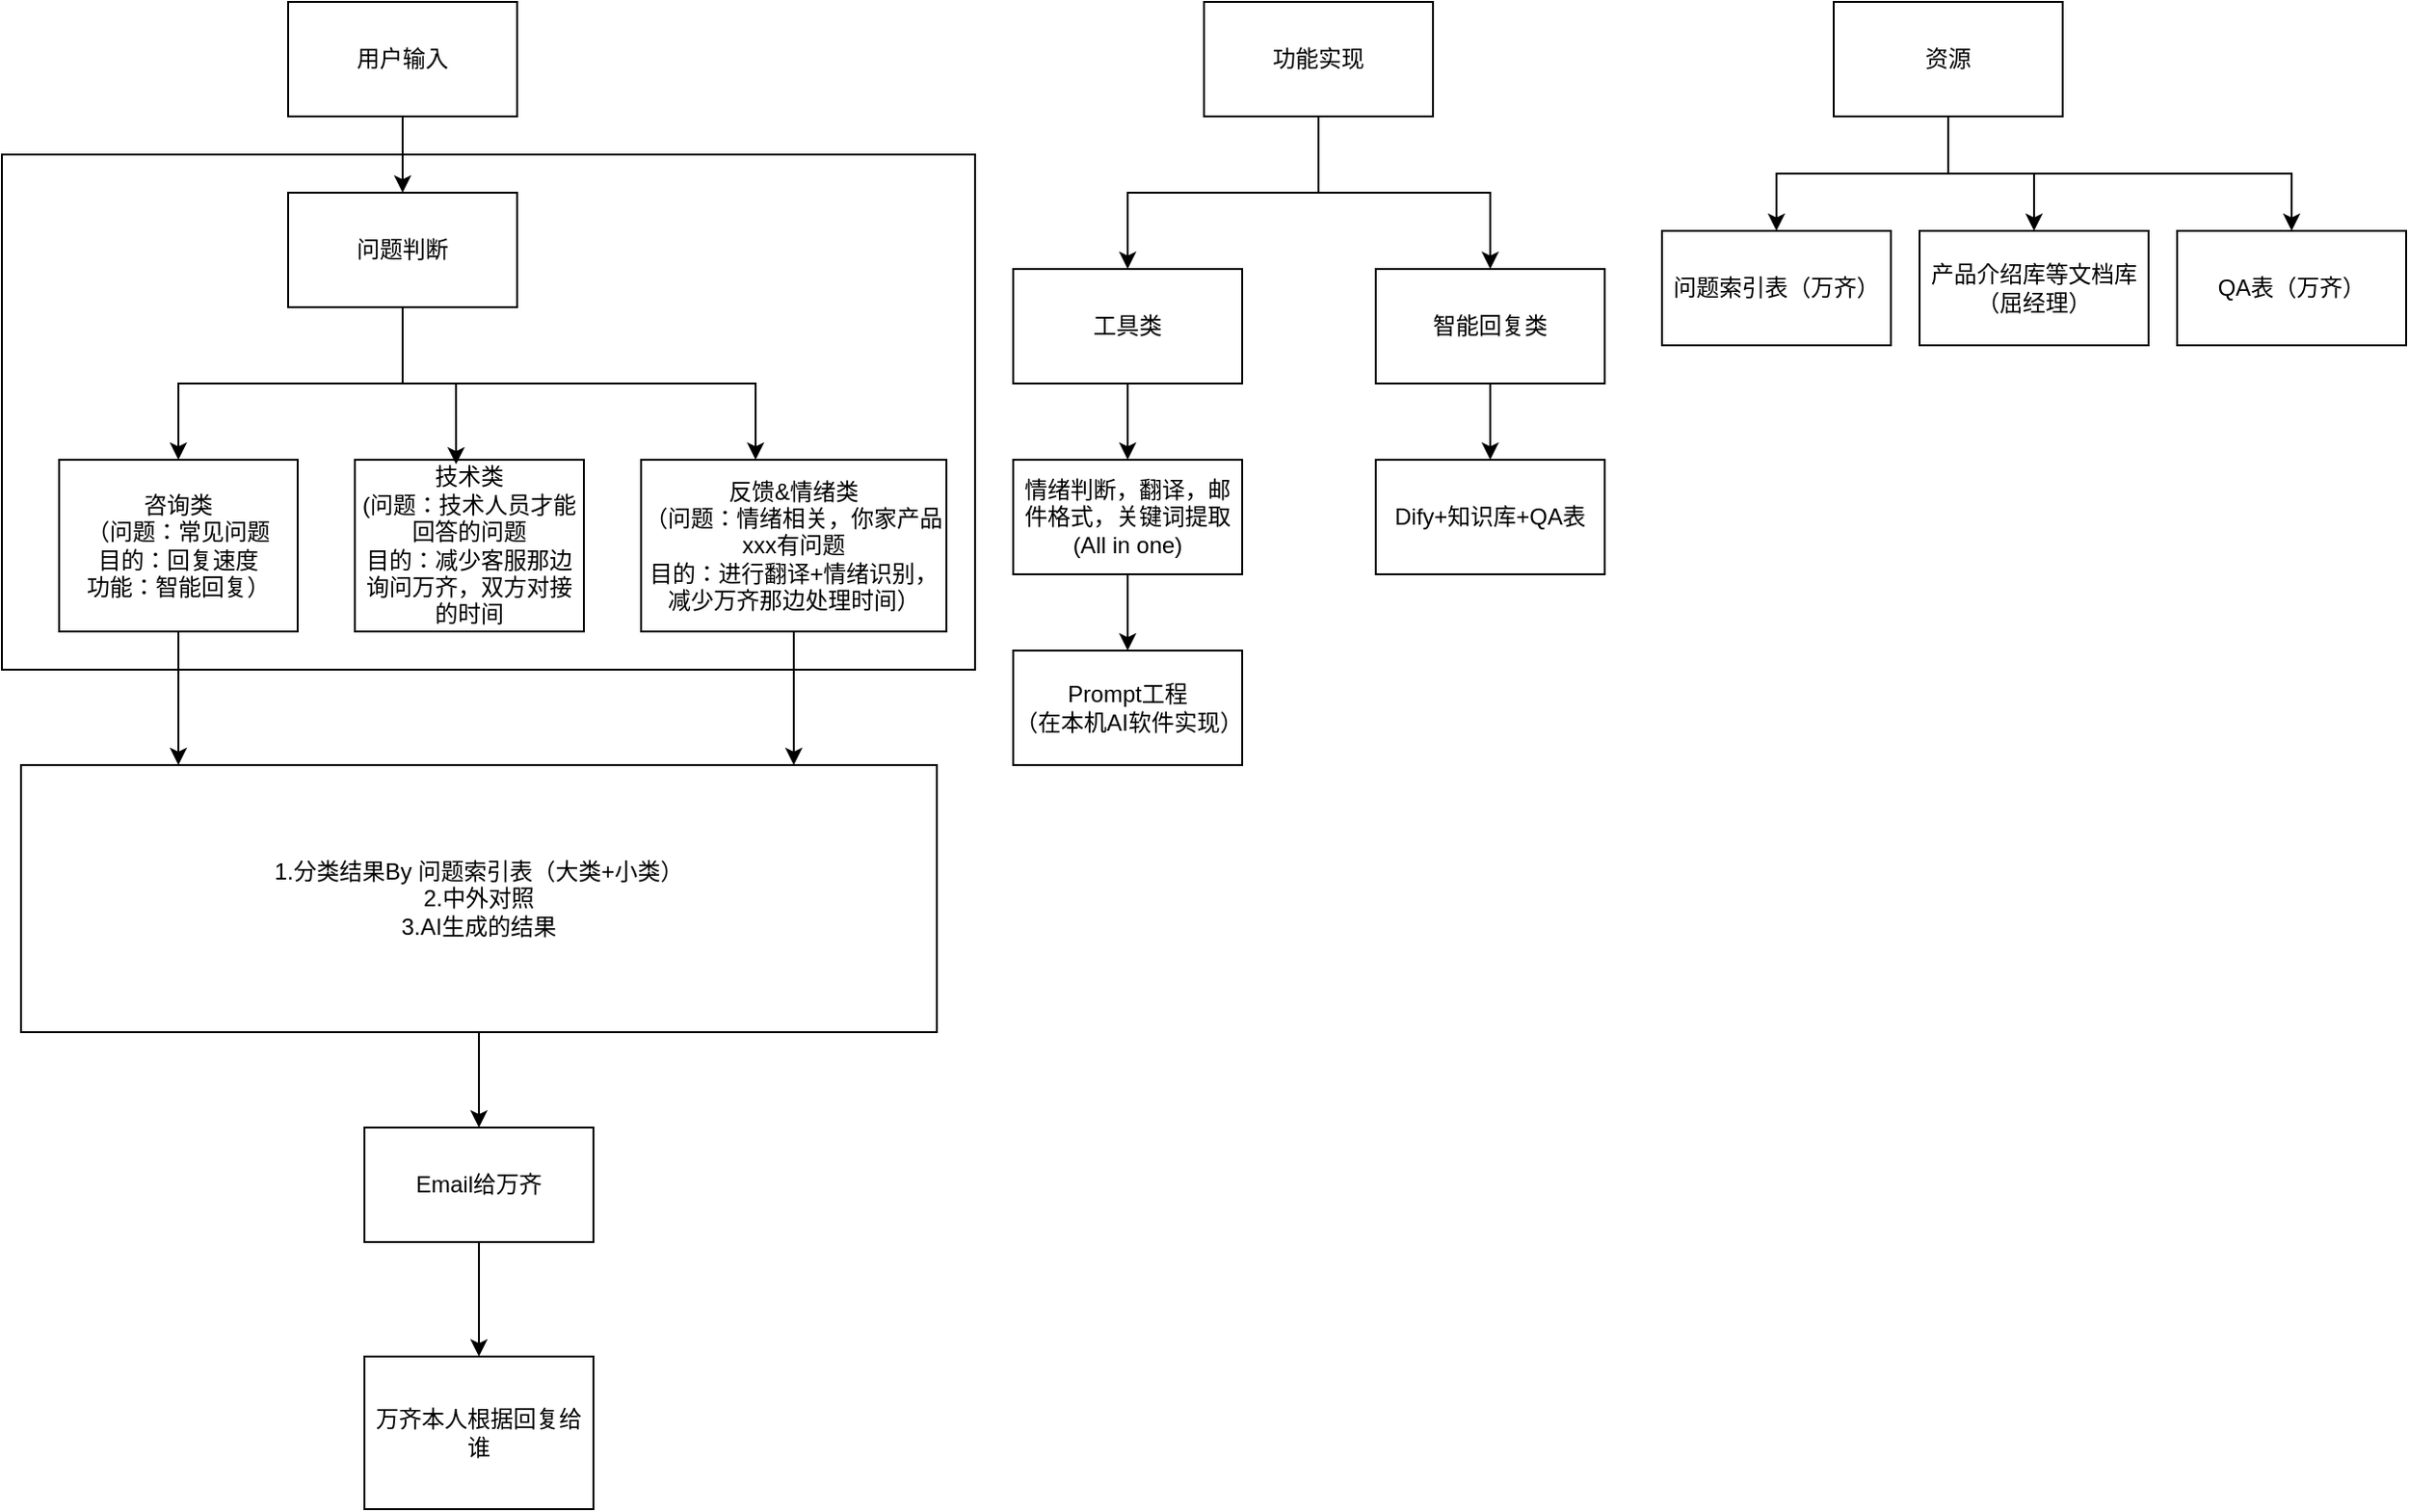 <mxfile version="26.2.12">
  <diagram name="Page-1" id="M1iB0JgTUpQXoafaGhzw">
    <mxGraphModel dx="1149" dy="438" grid="1" gridSize="10" guides="1" tooltips="1" connect="1" arrows="1" fold="1" page="1" pageScale="1" pageWidth="850" pageHeight="1100" math="0" shadow="0">
      <root>
        <mxCell id="0" />
        <mxCell id="1" parent="0" />
        <mxCell id="ocfpeheD2iWH20HzGndA-39" value="" style="rounded=0;whiteSpace=wrap;html=1;" vertex="1" parent="1">
          <mxGeometry x="150" y="100" width="510" height="270" as="geometry" />
        </mxCell>
        <mxCell id="ocfpeheD2iWH20HzGndA-3" style="edgeStyle=orthogonalEdgeStyle;rounded=0;orthogonalLoop=1;jettySize=auto;html=1;entryX=0.5;entryY=0;entryDx=0;entryDy=0;" edge="1" parent="1" source="ocfpeheD2iWH20HzGndA-1" target="ocfpeheD2iWH20HzGndA-2">
          <mxGeometry relative="1" as="geometry" />
        </mxCell>
        <mxCell id="ocfpeheD2iWH20HzGndA-1" value="用户输入" style="rounded=0;whiteSpace=wrap;html=1;" vertex="1" parent="1">
          <mxGeometry x="300" y="20" width="120" height="60" as="geometry" />
        </mxCell>
        <mxCell id="ocfpeheD2iWH20HzGndA-5" style="edgeStyle=orthogonalEdgeStyle;rounded=0;orthogonalLoop=1;jettySize=auto;html=1;" edge="1" parent="1" source="ocfpeheD2iWH20HzGndA-2" target="ocfpeheD2iWH20HzGndA-4">
          <mxGeometry relative="1" as="geometry" />
        </mxCell>
        <mxCell id="ocfpeheD2iWH20HzGndA-9" style="edgeStyle=orthogonalEdgeStyle;rounded=0;orthogonalLoop=1;jettySize=auto;html=1;" edge="1" parent="1" source="ocfpeheD2iWH20HzGndA-2" target="ocfpeheD2iWH20HzGndA-8">
          <mxGeometry relative="1" as="geometry">
            <Array as="points">
              <mxPoint x="360" y="220" />
              <mxPoint x="545" y="220" />
            </Array>
          </mxGeometry>
        </mxCell>
        <mxCell id="ocfpeheD2iWH20HzGndA-2" value="问题判断" style="rounded=0;whiteSpace=wrap;html=1;" vertex="1" parent="1">
          <mxGeometry x="300" y="120" width="120" height="60" as="geometry" />
        </mxCell>
        <mxCell id="ocfpeheD2iWH20HzGndA-44" style="edgeStyle=orthogonalEdgeStyle;rounded=0;orthogonalLoop=1;jettySize=auto;html=1;" edge="1" parent="1" source="ocfpeheD2iWH20HzGndA-4">
          <mxGeometry relative="1" as="geometry">
            <mxPoint x="242.5" y="420" as="targetPoint" />
          </mxGeometry>
        </mxCell>
        <mxCell id="ocfpeheD2iWH20HzGndA-4" value="咨询类&lt;br&gt;（问题：常见问题&lt;div&gt;&lt;span style=&quot;background-color: transparent; color: light-dark(rgb(0, 0, 0), rgb(255, 255, 255));&quot;&gt;目的：回复速度&lt;br&gt;功能：智能回复）&lt;/span&gt;&lt;/div&gt;" style="rounded=0;whiteSpace=wrap;html=1;" vertex="1" parent="1">
          <mxGeometry x="180" y="260" width="125" height="90" as="geometry" />
        </mxCell>
        <mxCell id="ocfpeheD2iWH20HzGndA-6" value="技术类&lt;div&gt;(问题：技术人员才能回答的问题&lt;/div&gt;&lt;div&gt;目的：减少客服那边询问万齐，双方对接的时间&lt;br&gt;&lt;/div&gt;" style="rounded=0;whiteSpace=wrap;html=1;" vertex="1" parent="1">
          <mxGeometry x="335" y="260" width="120" height="90" as="geometry" />
        </mxCell>
        <mxCell id="ocfpeheD2iWH20HzGndA-7" style="edgeStyle=orthogonalEdgeStyle;rounded=0;orthogonalLoop=1;jettySize=auto;html=1;entryX=0.442;entryY=0.027;entryDx=0;entryDy=0;entryPerimeter=0;" edge="1" parent="1" source="ocfpeheD2iWH20HzGndA-2" target="ocfpeheD2iWH20HzGndA-6">
          <mxGeometry relative="1" as="geometry" />
        </mxCell>
        <mxCell id="ocfpeheD2iWH20HzGndA-42" style="edgeStyle=orthogonalEdgeStyle;rounded=0;orthogonalLoop=1;jettySize=auto;html=1;" edge="1" parent="1" source="ocfpeheD2iWH20HzGndA-8">
          <mxGeometry relative="1" as="geometry">
            <mxPoint x="565" y="420" as="targetPoint" />
          </mxGeometry>
        </mxCell>
        <mxCell id="ocfpeheD2iWH20HzGndA-8" value="反馈&amp;amp;情绪类&lt;br&gt;（问题：情绪相关，你家产品xxx有问题&lt;br&gt;目的：进行翻译+情绪识别，减少万齐那边处理时间）" style="rounded=0;whiteSpace=wrap;html=1;" vertex="1" parent="1">
          <mxGeometry x="485" y="260" width="160" height="90" as="geometry" />
        </mxCell>
        <mxCell id="ocfpeheD2iWH20HzGndA-21" style="edgeStyle=orthogonalEdgeStyle;rounded=0;orthogonalLoop=1;jettySize=auto;html=1;entryX=0.5;entryY=0;entryDx=0;entryDy=0;" edge="1" parent="1" source="ocfpeheD2iWH20HzGndA-11" target="ocfpeheD2iWH20HzGndA-20">
          <mxGeometry relative="1" as="geometry" />
        </mxCell>
        <mxCell id="ocfpeheD2iWH20HzGndA-22" style="edgeStyle=orthogonalEdgeStyle;rounded=0;orthogonalLoop=1;jettySize=auto;html=1;" edge="1" parent="1" source="ocfpeheD2iWH20HzGndA-11" target="ocfpeheD2iWH20HzGndA-13">
          <mxGeometry relative="1" as="geometry" />
        </mxCell>
        <mxCell id="ocfpeheD2iWH20HzGndA-11" value="功能实现" style="rounded=0;whiteSpace=wrap;html=1;" vertex="1" parent="1">
          <mxGeometry x="780" y="20" width="120" height="60" as="geometry" />
        </mxCell>
        <mxCell id="ocfpeheD2iWH20HzGndA-17" style="edgeStyle=orthogonalEdgeStyle;rounded=0;orthogonalLoop=1;jettySize=auto;html=1;entryX=0.5;entryY=0;entryDx=0;entryDy=0;" edge="1" parent="1" source="ocfpeheD2iWH20HzGndA-12" target="ocfpeheD2iWH20HzGndA-16">
          <mxGeometry relative="1" as="geometry" />
        </mxCell>
        <mxCell id="ocfpeheD2iWH20HzGndA-12" value="情绪判断，翻译，邮件格式，关键词提取&lt;br&gt;(All in one)" style="rounded=0;whiteSpace=wrap;html=1;" vertex="1" parent="1">
          <mxGeometry x="680" y="260" width="120" height="60" as="geometry" />
        </mxCell>
        <mxCell id="ocfpeheD2iWH20HzGndA-15" style="edgeStyle=orthogonalEdgeStyle;rounded=0;orthogonalLoop=1;jettySize=auto;html=1;entryX=0.5;entryY=0;entryDx=0;entryDy=0;" edge="1" parent="1" source="ocfpeheD2iWH20HzGndA-13" target="ocfpeheD2iWH20HzGndA-12">
          <mxGeometry relative="1" as="geometry" />
        </mxCell>
        <mxCell id="ocfpeheD2iWH20HzGndA-13" value="工具类" style="rounded=0;whiteSpace=wrap;html=1;" vertex="1" parent="1">
          <mxGeometry x="680" y="160" width="120" height="60" as="geometry" />
        </mxCell>
        <mxCell id="ocfpeheD2iWH20HzGndA-16" value="Prompt工程&lt;br&gt;（在本机AI软件实现）" style="rounded=0;whiteSpace=wrap;html=1;" vertex="1" parent="1">
          <mxGeometry x="680" y="360" width="120" height="60" as="geometry" />
        </mxCell>
        <mxCell id="ocfpeheD2iWH20HzGndA-24" style="edgeStyle=orthogonalEdgeStyle;rounded=0;orthogonalLoop=1;jettySize=auto;html=1;" edge="1" parent="1" source="ocfpeheD2iWH20HzGndA-20" target="ocfpeheD2iWH20HzGndA-23">
          <mxGeometry relative="1" as="geometry" />
        </mxCell>
        <mxCell id="ocfpeheD2iWH20HzGndA-20" value="智能回复类" style="rounded=0;whiteSpace=wrap;html=1;" vertex="1" parent="1">
          <mxGeometry x="870" y="160" width="120" height="60" as="geometry" />
        </mxCell>
        <mxCell id="ocfpeheD2iWH20HzGndA-23" value="Dify+知识库+QA表" style="rounded=0;whiteSpace=wrap;html=1;" vertex="1" parent="1">
          <mxGeometry x="870" y="260" width="120" height="60" as="geometry" />
        </mxCell>
        <mxCell id="ocfpeheD2iWH20HzGndA-47" style="edgeStyle=orthogonalEdgeStyle;rounded=0;orthogonalLoop=1;jettySize=auto;html=1;entryX=0.5;entryY=0;entryDx=0;entryDy=0;" edge="1" parent="1" source="ocfpeheD2iWH20HzGndA-45" target="ocfpeheD2iWH20HzGndA-46">
          <mxGeometry relative="1" as="geometry" />
        </mxCell>
        <mxCell id="ocfpeheD2iWH20HzGndA-45" value="&lt;div&gt;1.分类结果By 问题索引表（大类+小类）&lt;/div&gt;&lt;div&gt;2.中外对照&lt;br&gt;3.AI生成的结果&lt;/div&gt;" style="rounded=0;whiteSpace=wrap;html=1;" vertex="1" parent="1">
          <mxGeometry x="160" y="420" width="480" height="140" as="geometry" />
        </mxCell>
        <mxCell id="ocfpeheD2iWH20HzGndA-49" style="edgeStyle=orthogonalEdgeStyle;rounded=0;orthogonalLoop=1;jettySize=auto;html=1;entryX=0.5;entryY=0;entryDx=0;entryDy=0;" edge="1" parent="1" source="ocfpeheD2iWH20HzGndA-46" target="ocfpeheD2iWH20HzGndA-48">
          <mxGeometry relative="1" as="geometry" />
        </mxCell>
        <mxCell id="ocfpeheD2iWH20HzGndA-46" value="Email给万齐" style="rounded=0;whiteSpace=wrap;html=1;" vertex="1" parent="1">
          <mxGeometry x="340" y="610" width="120" height="60" as="geometry" />
        </mxCell>
        <mxCell id="ocfpeheD2iWH20HzGndA-48" value="万齐本人根据回复给谁" style="rounded=0;whiteSpace=wrap;html=1;" vertex="1" parent="1">
          <mxGeometry x="340" y="730" width="120" height="80" as="geometry" />
        </mxCell>
        <mxCell id="ocfpeheD2iWH20HzGndA-52" style="edgeStyle=orthogonalEdgeStyle;rounded=0;orthogonalLoop=1;jettySize=auto;html=1;" edge="1" parent="1" source="ocfpeheD2iWH20HzGndA-50" target="ocfpeheD2iWH20HzGndA-51">
          <mxGeometry relative="1" as="geometry" />
        </mxCell>
        <mxCell id="ocfpeheD2iWH20HzGndA-54" style="edgeStyle=orthogonalEdgeStyle;rounded=0;orthogonalLoop=1;jettySize=auto;html=1;" edge="1" parent="1" source="ocfpeheD2iWH20HzGndA-50" target="ocfpeheD2iWH20HzGndA-53">
          <mxGeometry relative="1" as="geometry" />
        </mxCell>
        <mxCell id="ocfpeheD2iWH20HzGndA-56" style="edgeStyle=orthogonalEdgeStyle;rounded=0;orthogonalLoop=1;jettySize=auto;html=1;" edge="1" parent="1" source="ocfpeheD2iWH20HzGndA-50" target="ocfpeheD2iWH20HzGndA-55">
          <mxGeometry relative="1" as="geometry">
            <Array as="points">
              <mxPoint x="1170" y="110" />
              <mxPoint x="1350" y="110" />
            </Array>
          </mxGeometry>
        </mxCell>
        <mxCell id="ocfpeheD2iWH20HzGndA-50" value="资源" style="rounded=0;whiteSpace=wrap;html=1;" vertex="1" parent="1">
          <mxGeometry x="1110" y="20" width="120" height="60" as="geometry" />
        </mxCell>
        <mxCell id="ocfpeheD2iWH20HzGndA-51" value="问题索引表（万齐）" style="rounded=0;whiteSpace=wrap;html=1;" vertex="1" parent="1">
          <mxGeometry x="1020" y="140" width="120" height="60" as="geometry" />
        </mxCell>
        <mxCell id="ocfpeheD2iWH20HzGndA-53" value="产品介绍库等文档库（屈经理）" style="rounded=0;whiteSpace=wrap;html=1;" vertex="1" parent="1">
          <mxGeometry x="1155" y="140" width="120" height="60" as="geometry" />
        </mxCell>
        <mxCell id="ocfpeheD2iWH20HzGndA-55" value="QA表（万齐）" style="rounded=0;whiteSpace=wrap;html=1;" vertex="1" parent="1">
          <mxGeometry x="1290" y="140" width="120" height="60" as="geometry" />
        </mxCell>
      </root>
    </mxGraphModel>
  </diagram>
</mxfile>

